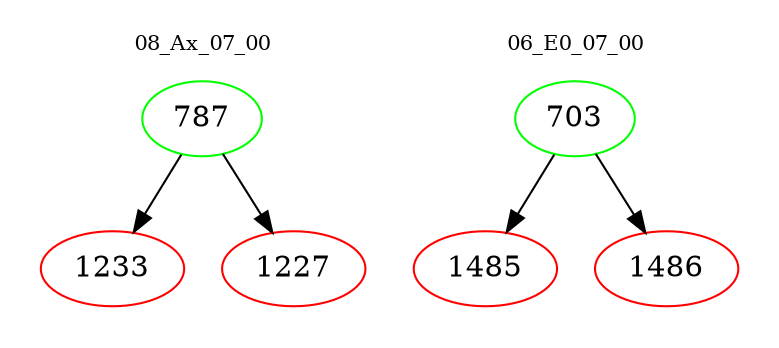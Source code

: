 digraph{
subgraph cluster_0 {
color = white
label = "08_Ax_07_00";
fontsize=10;
T0_787 [label="787", color="green"]
T0_787 -> T0_1233 [color="black"]
T0_1233 [label="1233", color="red"]
T0_787 -> T0_1227 [color="black"]
T0_1227 [label="1227", color="red"]
}
subgraph cluster_1 {
color = white
label = "06_E0_07_00";
fontsize=10;
T1_703 [label="703", color="green"]
T1_703 -> T1_1485 [color="black"]
T1_1485 [label="1485", color="red"]
T1_703 -> T1_1486 [color="black"]
T1_1486 [label="1486", color="red"]
}
}
